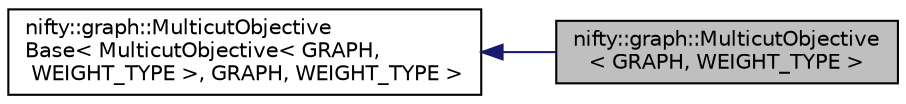 digraph "nifty::graph::MulticutObjective&lt; GRAPH, WEIGHT_TYPE &gt;"
{
  edge [fontname="Helvetica",fontsize="10",labelfontname="Helvetica",labelfontsize="10"];
  node [fontname="Helvetica",fontsize="10",shape=record];
  rankdir="LR";
  Node1 [label="nifty::graph::MulticutObjective\l\< GRAPH, WEIGHT_TYPE \>",height=0.2,width=0.4,color="black", fillcolor="grey75", style="filled", fontcolor="black"];
  Node2 -> Node1 [dir="back",color="midnightblue",fontsize="10",style="solid"];
  Node2 [label="nifty::graph::MulticutObjective\lBase\< MulticutObjective\< GRAPH,\l WEIGHT_TYPE \>, GRAPH, WEIGHT_TYPE \>",height=0.2,width=0.4,color="black", fillcolor="white", style="filled",URL="$classnifty_1_1graph_1_1MulticutObjectiveBase.html"];
}
